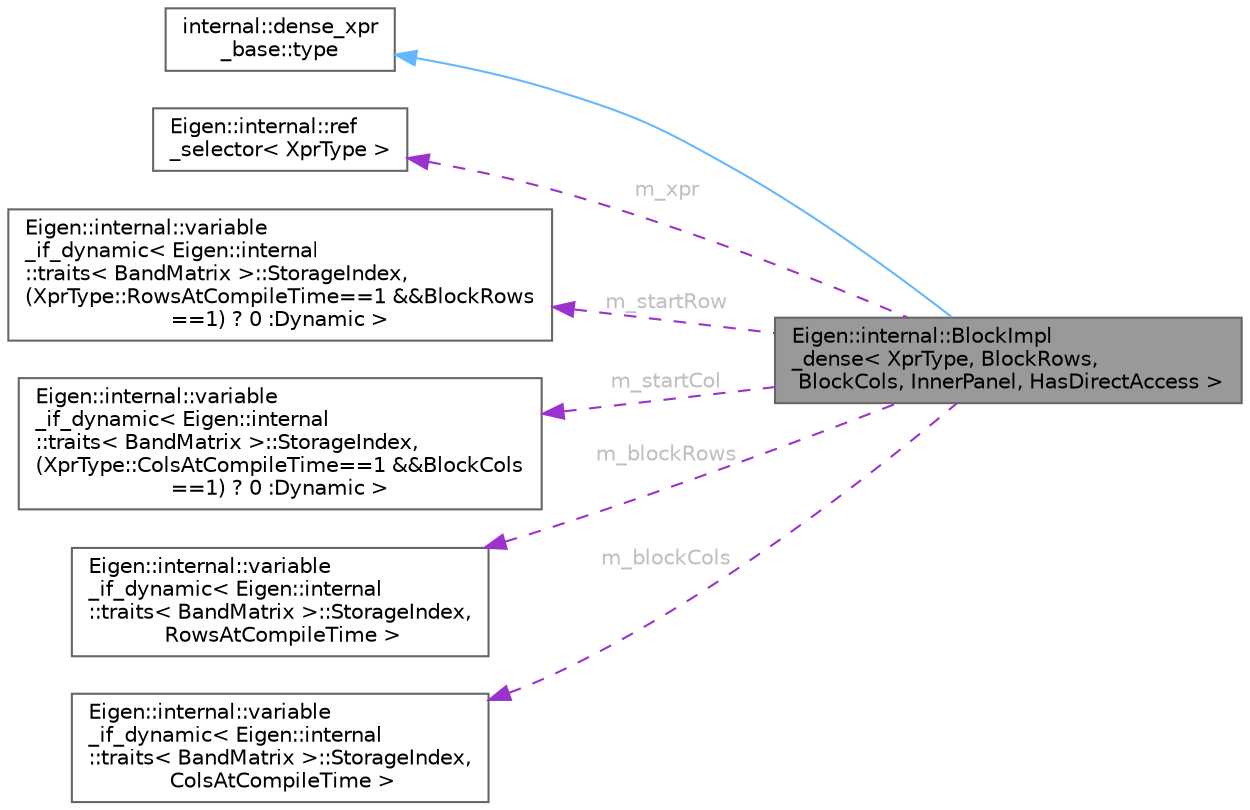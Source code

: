 digraph "Eigen::internal::BlockImpl_dense&lt; XprType, BlockRows, BlockCols, InnerPanel, HasDirectAccess &gt;"
{
 // LATEX_PDF_SIZE
  bgcolor="transparent";
  edge [fontname=Helvetica,fontsize=10,labelfontname=Helvetica,labelfontsize=10];
  node [fontname=Helvetica,fontsize=10,shape=box,height=0.2,width=0.4];
  rankdir="LR";
  Node1 [id="Node000001",label="Eigen::internal::BlockImpl\l_dense\< XprType, BlockRows,\l BlockCols, InnerPanel, HasDirectAccess \>",height=0.2,width=0.4,color="gray40", fillcolor="grey60", style="filled", fontcolor="black",tooltip=" "];
  Node2 -> Node1 [id="edge1_Node000001_Node000002",dir="back",color="steelblue1",style="solid",tooltip=" "];
  Node2 [id="Node000002",label="internal::dense_xpr\l_base::type",height=0.2,width=0.4,color="gray40", fillcolor="white", style="filled",tooltip=" "];
  Node3 -> Node1 [id="edge2_Node000001_Node000003",dir="back",color="darkorchid3",style="dashed",tooltip=" ",label=" m_xpr",fontcolor="grey" ];
  Node3 [id="Node000003",label="Eigen::internal::ref\l_selector\< XprType \>",height=0.2,width=0.4,color="gray40", fillcolor="white", style="filled",URL="$struct_eigen_1_1internal_1_1ref__selector.html",tooltip=" "];
  Node4 -> Node1 [id="edge3_Node000001_Node000004",dir="back",color="darkorchid3",style="dashed",tooltip=" ",label=" m_startRow",fontcolor="grey" ];
  Node4 [id="Node000004",label="Eigen::internal::variable\l_if_dynamic\< Eigen::internal\l::traits\< BandMatrix \>::StorageIndex,\l(XprType::RowsAtCompileTime==1 &&BlockRows\l==1) ? 0 :Dynamic \>",height=0.2,width=0.4,color="gray40", fillcolor="white", style="filled",URL="$class_eigen_1_1internal_1_1variable__if__dynamic.html",tooltip=" "];
  Node5 -> Node1 [id="edge4_Node000001_Node000005",dir="back",color="darkorchid3",style="dashed",tooltip=" ",label=" m_startCol",fontcolor="grey" ];
  Node5 [id="Node000005",label="Eigen::internal::variable\l_if_dynamic\< Eigen::internal\l::traits\< BandMatrix \>::StorageIndex,\l(XprType::ColsAtCompileTime==1 &&BlockCols\l==1) ? 0 :Dynamic \>",height=0.2,width=0.4,color="gray40", fillcolor="white", style="filled",URL="$class_eigen_1_1internal_1_1variable__if__dynamic.html",tooltip=" "];
  Node6 -> Node1 [id="edge5_Node000001_Node000006",dir="back",color="darkorchid3",style="dashed",tooltip=" ",label=" m_blockRows",fontcolor="grey" ];
  Node6 [id="Node000006",label="Eigen::internal::variable\l_if_dynamic\< Eigen::internal\l::traits\< BandMatrix \>::StorageIndex,\l RowsAtCompileTime \>",height=0.2,width=0.4,color="gray40", fillcolor="white", style="filled",URL="$class_eigen_1_1internal_1_1variable__if__dynamic.html",tooltip=" "];
  Node7 -> Node1 [id="edge6_Node000001_Node000007",dir="back",color="darkorchid3",style="dashed",tooltip=" ",label=" m_blockCols",fontcolor="grey" ];
  Node7 [id="Node000007",label="Eigen::internal::variable\l_if_dynamic\< Eigen::internal\l::traits\< BandMatrix \>::StorageIndex,\l ColsAtCompileTime \>",height=0.2,width=0.4,color="gray40", fillcolor="white", style="filled",URL="$class_eigen_1_1internal_1_1variable__if__dynamic.html",tooltip=" "];
}
